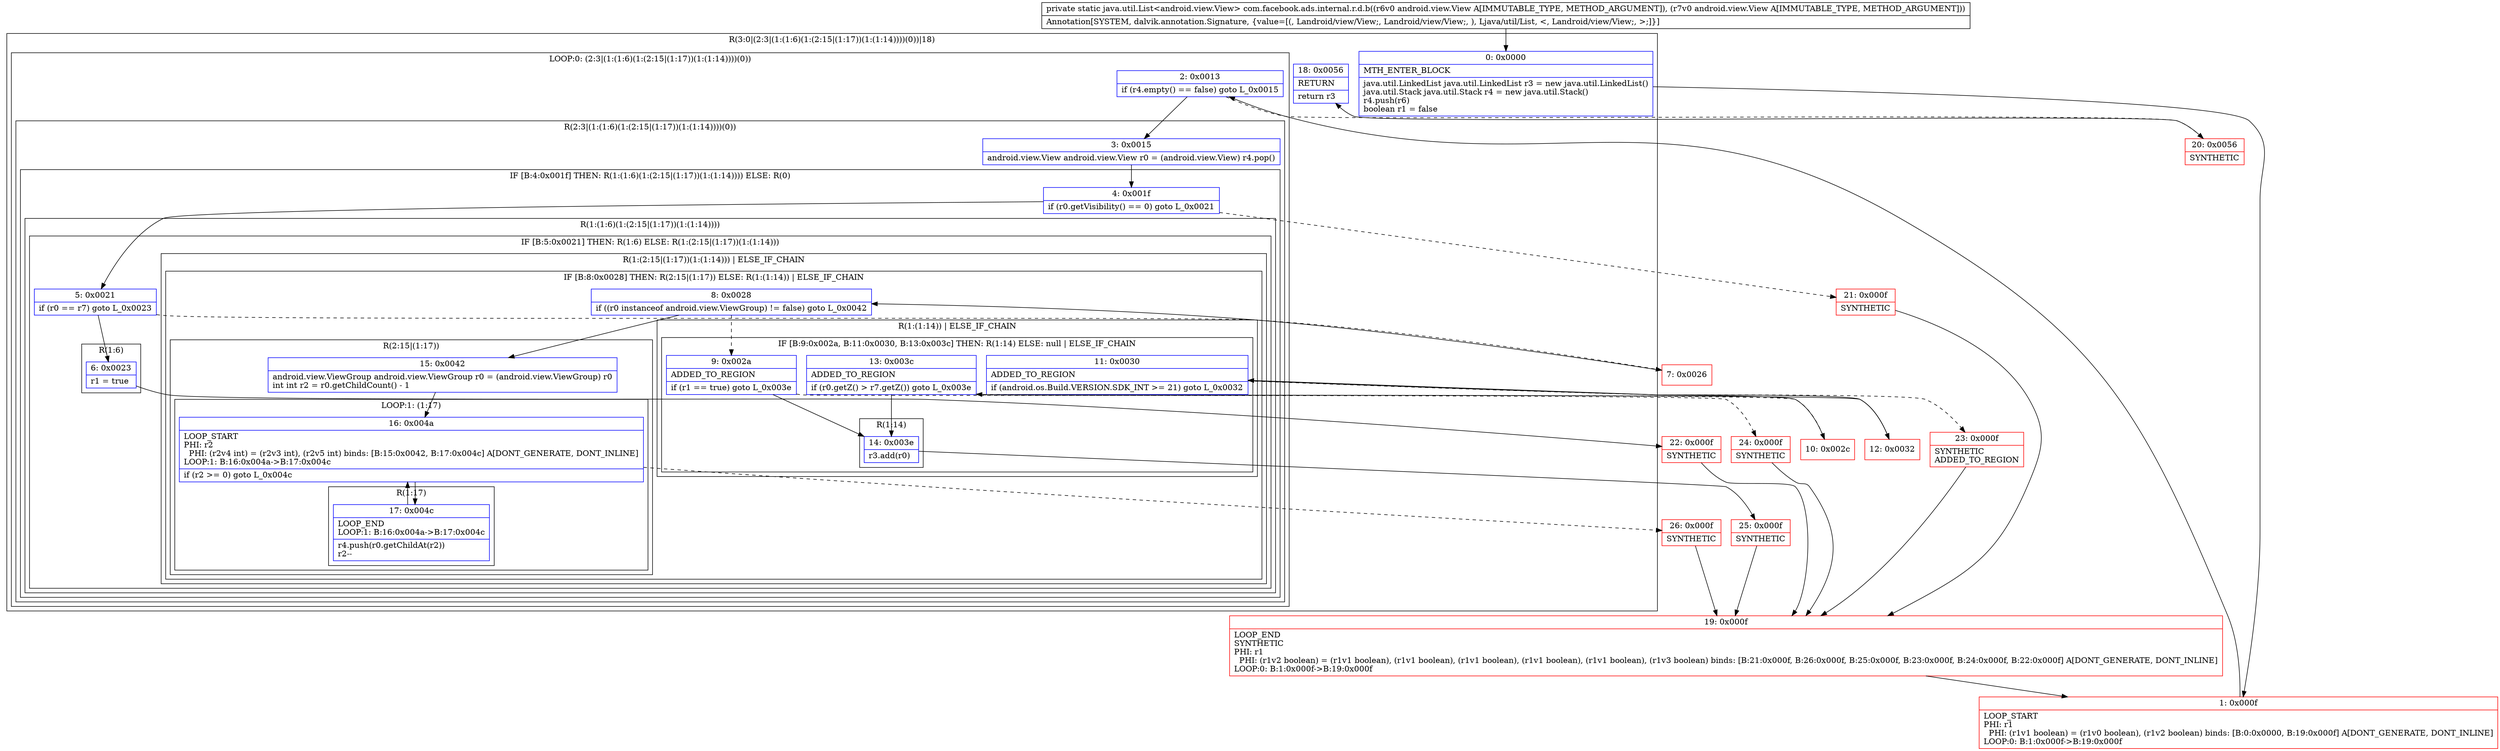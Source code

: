 digraph "CFG forcom.facebook.ads.internal.r.d.b(Landroid\/view\/View;Landroid\/view\/View;)Ljava\/util\/List;" {
subgraph cluster_Region_1589508255 {
label = "R(3:0|(2:3|(1:(1:6)(1:(2:15|(1:17))(1:(1:14))))(0))|18)";
node [shape=record,color=blue];
Node_0 [shape=record,label="{0\:\ 0x0000|MTH_ENTER_BLOCK\l|java.util.LinkedList java.util.LinkedList r3 = new java.util.LinkedList()\ljava.util.Stack java.util.Stack r4 = new java.util.Stack()\lr4.push(r6)\lboolean r1 = false\l}"];
subgraph cluster_LoopRegion_1436518544 {
label = "LOOP:0: (2:3|(1:(1:6)(1:(2:15|(1:17))(1:(1:14))))(0))";
node [shape=record,color=blue];
Node_2 [shape=record,label="{2\:\ 0x0013|if (r4.empty() == false) goto L_0x0015\l}"];
subgraph cluster_Region_635538035 {
label = "R(2:3|(1:(1:6)(1:(2:15|(1:17))(1:(1:14))))(0))";
node [shape=record,color=blue];
Node_3 [shape=record,label="{3\:\ 0x0015|android.view.View android.view.View r0 = (android.view.View) r4.pop()\l}"];
subgraph cluster_IfRegion_2134076178 {
label = "IF [B:4:0x001f] THEN: R(1:(1:6)(1:(2:15|(1:17))(1:(1:14)))) ELSE: R(0)";
node [shape=record,color=blue];
Node_4 [shape=record,label="{4\:\ 0x001f|if (r0.getVisibility() == 0) goto L_0x0021\l}"];
subgraph cluster_Region_1276527367 {
label = "R(1:(1:6)(1:(2:15|(1:17))(1:(1:14))))";
node [shape=record,color=blue];
subgraph cluster_IfRegion_612040899 {
label = "IF [B:5:0x0021] THEN: R(1:6) ELSE: R(1:(2:15|(1:17))(1:(1:14)))";
node [shape=record,color=blue];
Node_5 [shape=record,label="{5\:\ 0x0021|if (r0 == r7) goto L_0x0023\l}"];
subgraph cluster_Region_2136608197 {
label = "R(1:6)";
node [shape=record,color=blue];
Node_6 [shape=record,label="{6\:\ 0x0023|r1 = true\l}"];
}
subgraph cluster_Region_281497278 {
label = "R(1:(2:15|(1:17))(1:(1:14))) | ELSE_IF_CHAIN\l";
node [shape=record,color=blue];
subgraph cluster_IfRegion_190842284 {
label = "IF [B:8:0x0028] THEN: R(2:15|(1:17)) ELSE: R(1:(1:14)) | ELSE_IF_CHAIN\l";
node [shape=record,color=blue];
Node_8 [shape=record,label="{8\:\ 0x0028|if ((r0 instanceof android.view.ViewGroup) != false) goto L_0x0042\l}"];
subgraph cluster_Region_458571783 {
label = "R(2:15|(1:17))";
node [shape=record,color=blue];
Node_15 [shape=record,label="{15\:\ 0x0042|android.view.ViewGroup android.view.ViewGroup r0 = (android.view.ViewGroup) r0\lint int r2 = r0.getChildCount() \- 1\l}"];
subgraph cluster_LoopRegion_2136654724 {
label = "LOOP:1: (1:17)";
node [shape=record,color=blue];
Node_16 [shape=record,label="{16\:\ 0x004a|LOOP_START\lPHI: r2 \l  PHI: (r2v4 int) = (r2v3 int), (r2v5 int) binds: [B:15:0x0042, B:17:0x004c] A[DONT_GENERATE, DONT_INLINE]\lLOOP:1: B:16:0x004a\-\>B:17:0x004c\l|if (r2 \>= 0) goto L_0x004c\l}"];
subgraph cluster_Region_338290512 {
label = "R(1:17)";
node [shape=record,color=blue];
Node_17 [shape=record,label="{17\:\ 0x004c|LOOP_END\lLOOP:1: B:16:0x004a\-\>B:17:0x004c\l|r4.push(r0.getChildAt(r2))\lr2\-\-\l}"];
}
}
}
subgraph cluster_Region_1498761184 {
label = "R(1:(1:14)) | ELSE_IF_CHAIN\l";
node [shape=record,color=blue];
subgraph cluster_IfRegion_1445511606 {
label = "IF [B:9:0x002a, B:11:0x0030, B:13:0x003c] THEN: R(1:14) ELSE: null | ELSE_IF_CHAIN\l";
node [shape=record,color=blue];
Node_9 [shape=record,label="{9\:\ 0x002a|ADDED_TO_REGION\l|if (r1 == true) goto L_0x003e\l}"];
Node_11 [shape=record,label="{11\:\ 0x0030|ADDED_TO_REGION\l|if (android.os.Build.VERSION.SDK_INT \>= 21) goto L_0x0032\l}"];
Node_13 [shape=record,label="{13\:\ 0x003c|ADDED_TO_REGION\l|if (r0.getZ() \> r7.getZ()) goto L_0x003e\l}"];
subgraph cluster_Region_807104608 {
label = "R(1:14)";
node [shape=record,color=blue];
Node_14 [shape=record,label="{14\:\ 0x003e|r3.add(r0)\l}"];
}
}
}
}
}
}
}
subgraph cluster_Region_769246138 {
label = "R(0)";
node [shape=record,color=blue];
}
}
}
}
Node_18 [shape=record,label="{18\:\ 0x0056|RETURN\l|return r3\l}"];
}
Node_1 [shape=record,color=red,label="{1\:\ 0x000f|LOOP_START\lPHI: r1 \l  PHI: (r1v1 boolean) = (r1v0 boolean), (r1v2 boolean) binds: [B:0:0x0000, B:19:0x000f] A[DONT_GENERATE, DONT_INLINE]\lLOOP:0: B:1:0x000f\-\>B:19:0x000f\l}"];
Node_7 [shape=record,color=red,label="{7\:\ 0x0026}"];
Node_10 [shape=record,color=red,label="{10\:\ 0x002c}"];
Node_12 [shape=record,color=red,label="{12\:\ 0x0032}"];
Node_19 [shape=record,color=red,label="{19\:\ 0x000f|LOOP_END\lSYNTHETIC\lPHI: r1 \l  PHI: (r1v2 boolean) = (r1v1 boolean), (r1v1 boolean), (r1v1 boolean), (r1v1 boolean), (r1v1 boolean), (r1v3 boolean) binds: [B:21:0x000f, B:26:0x000f, B:25:0x000f, B:23:0x000f, B:24:0x000f, B:22:0x000f] A[DONT_GENERATE, DONT_INLINE]\lLOOP:0: B:1:0x000f\-\>B:19:0x000f\l}"];
Node_20 [shape=record,color=red,label="{20\:\ 0x0056|SYNTHETIC\l}"];
Node_21 [shape=record,color=red,label="{21\:\ 0x000f|SYNTHETIC\l}"];
Node_22 [shape=record,color=red,label="{22\:\ 0x000f|SYNTHETIC\l}"];
Node_23 [shape=record,color=red,label="{23\:\ 0x000f|SYNTHETIC\lADDED_TO_REGION\l}"];
Node_24 [shape=record,color=red,label="{24\:\ 0x000f|SYNTHETIC\l}"];
Node_25 [shape=record,color=red,label="{25\:\ 0x000f|SYNTHETIC\l}"];
Node_26 [shape=record,color=red,label="{26\:\ 0x000f|SYNTHETIC\l}"];
MethodNode[shape=record,label="{private static java.util.List\<android.view.View\> com.facebook.ads.internal.r.d.b((r6v0 android.view.View A[IMMUTABLE_TYPE, METHOD_ARGUMENT]), (r7v0 android.view.View A[IMMUTABLE_TYPE, METHOD_ARGUMENT]))  | Annotation[SYSTEM, dalvik.annotation.Signature, \{value=[(, Landroid\/view\/View;, Landroid\/view\/View;, ), Ljava\/util\/List, \<, Landroid\/view\/View;, \>;]\}]\l}"];
MethodNode -> Node_0;
Node_0 -> Node_1;
Node_2 -> Node_3;
Node_2 -> Node_20[style=dashed];
Node_3 -> Node_4;
Node_4 -> Node_5;
Node_4 -> Node_21[style=dashed];
Node_5 -> Node_6;
Node_5 -> Node_7[style=dashed];
Node_6 -> Node_22;
Node_8 -> Node_9[style=dashed];
Node_8 -> Node_15;
Node_15 -> Node_16;
Node_16 -> Node_17;
Node_16 -> Node_26[style=dashed];
Node_17 -> Node_16;
Node_9 -> Node_10[style=dashed];
Node_9 -> Node_14;
Node_11 -> Node_12;
Node_11 -> Node_23[style=dashed];
Node_13 -> Node_14;
Node_13 -> Node_24[style=dashed];
Node_14 -> Node_25;
Node_1 -> Node_2;
Node_7 -> Node_8;
Node_10 -> Node_11;
Node_12 -> Node_13;
Node_19 -> Node_1;
Node_20 -> Node_18;
Node_21 -> Node_19;
Node_22 -> Node_19;
Node_23 -> Node_19;
Node_24 -> Node_19;
Node_25 -> Node_19;
Node_26 -> Node_19;
}

